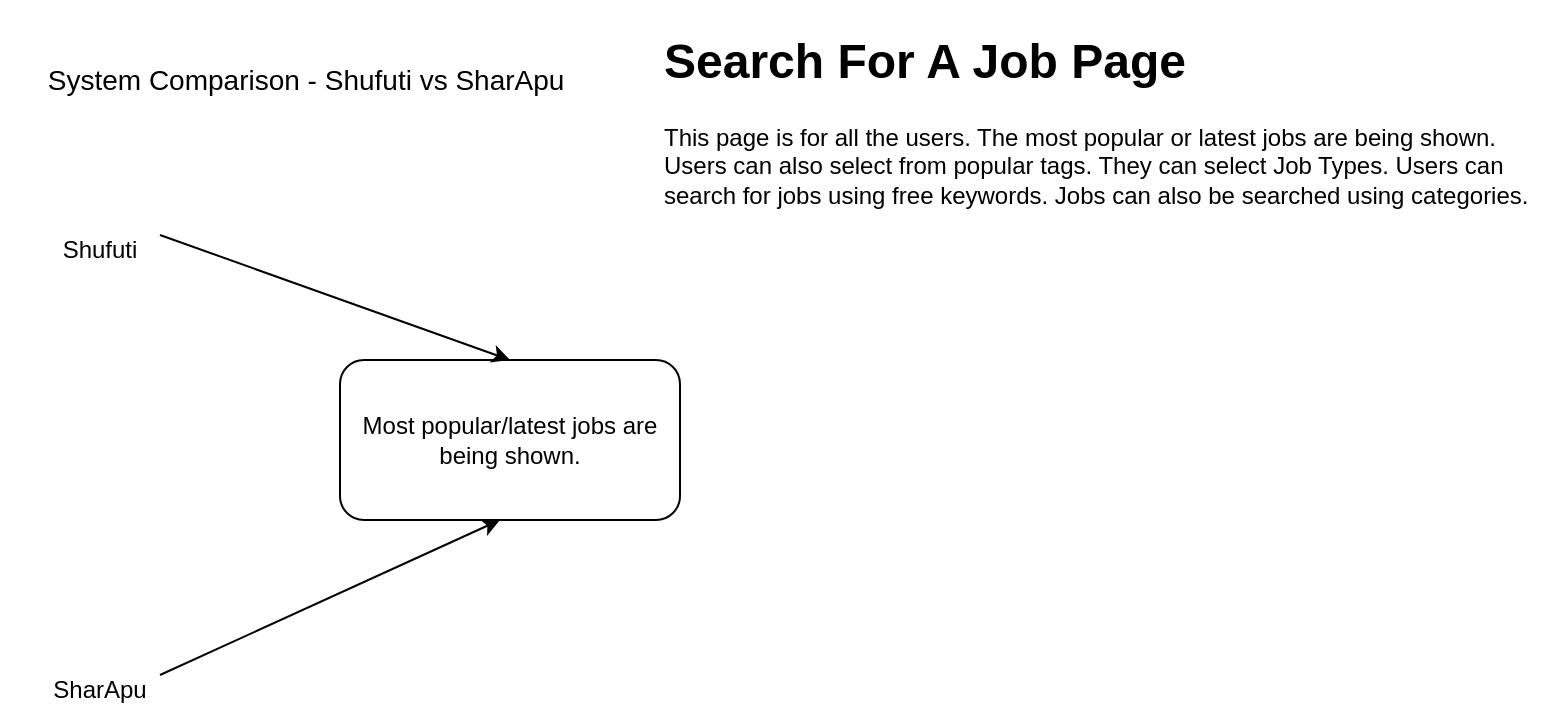 <mxfile version="26.2.14">
  <diagram name="Page-1" id="aFdsoIwqLJH-cdafrKiA">
    <mxGraphModel dx="872" dy="473" grid="1" gridSize="10" guides="1" tooltips="1" connect="1" arrows="1" fold="1" page="1" pageScale="1" pageWidth="850" pageHeight="1100" math="0" shadow="0">
      <root>
        <mxCell id="0" />
        <mxCell id="1" parent="0" />
        <mxCell id="Wp0PxfLAe2cL3ZSj69ka-1" value="&lt;font style=&quot;font-size: 14px;&quot;&gt;System Comparison - Shufuti vs SharApu&amp;nbsp;&lt;/font&gt;" style="text;html=1;align=center;verticalAlign=middle;whiteSpace=wrap;rounded=0;" vertex="1" parent="1">
          <mxGeometry x="50" y="20" width="310" height="80" as="geometry" />
        </mxCell>
        <mxCell id="Wp0PxfLAe2cL3ZSj69ka-2" value="Shufuti" style="text;html=1;align=center;verticalAlign=middle;whiteSpace=wrap;rounded=0;" vertex="1" parent="1">
          <mxGeometry x="70" y="130" width="60" height="30" as="geometry" />
        </mxCell>
        <mxCell id="Wp0PxfLAe2cL3ZSj69ka-3" value="SharApu" style="text;html=1;align=center;verticalAlign=middle;whiteSpace=wrap;rounded=0;" vertex="1" parent="1">
          <mxGeometry x="70" y="350" width="60" height="30" as="geometry" />
        </mxCell>
        <mxCell id="Wp0PxfLAe2cL3ZSj69ka-4" value="Most popular/latest jobs are being shown." style="rounded=1;whiteSpace=wrap;html=1;" vertex="1" parent="1">
          <mxGeometry x="220" y="200" width="170" height="80" as="geometry" />
        </mxCell>
        <mxCell id="Wp0PxfLAe2cL3ZSj69ka-5" value="" style="endArrow=classic;html=1;rounded=0;entryX=0.5;entryY=0;entryDx=0;entryDy=0;exitX=1;exitY=0.25;exitDx=0;exitDy=0;" edge="1" parent="1" source="Wp0PxfLAe2cL3ZSj69ka-2" target="Wp0PxfLAe2cL3ZSj69ka-4">
          <mxGeometry width="50" height="50" relative="1" as="geometry">
            <mxPoint x="220" y="170" as="sourcePoint" />
            <mxPoint x="270" y="120" as="targetPoint" />
          </mxGeometry>
        </mxCell>
        <mxCell id="Wp0PxfLAe2cL3ZSj69ka-6" value="" style="endArrow=classic;html=1;rounded=0;exitX=1;exitY=0.25;exitDx=0;exitDy=0;" edge="1" parent="1" source="Wp0PxfLAe2cL3ZSj69ka-3">
          <mxGeometry width="50" height="50" relative="1" as="geometry">
            <mxPoint x="250" y="330" as="sourcePoint" />
            <mxPoint x="300" y="280" as="targetPoint" />
          </mxGeometry>
        </mxCell>
        <mxCell id="Wp0PxfLAe2cL3ZSj69ka-9" value="&lt;h1 style=&quot;margin-top: 0px;&quot;&gt;Search For A Job Page&lt;/h1&gt;&lt;p&gt;This page is for all the users. The most popular or latest jobs are being shown. Users can also select from popular tags. They can select Job Types. Users can search for jobs using free keywords. Jobs can also be searched using categories.&lt;/p&gt;" style="text;html=1;whiteSpace=wrap;overflow=hidden;rounded=0;" vertex="1" parent="1">
          <mxGeometry x="380" y="30" width="440" height="120" as="geometry" />
        </mxCell>
      </root>
    </mxGraphModel>
  </diagram>
</mxfile>

